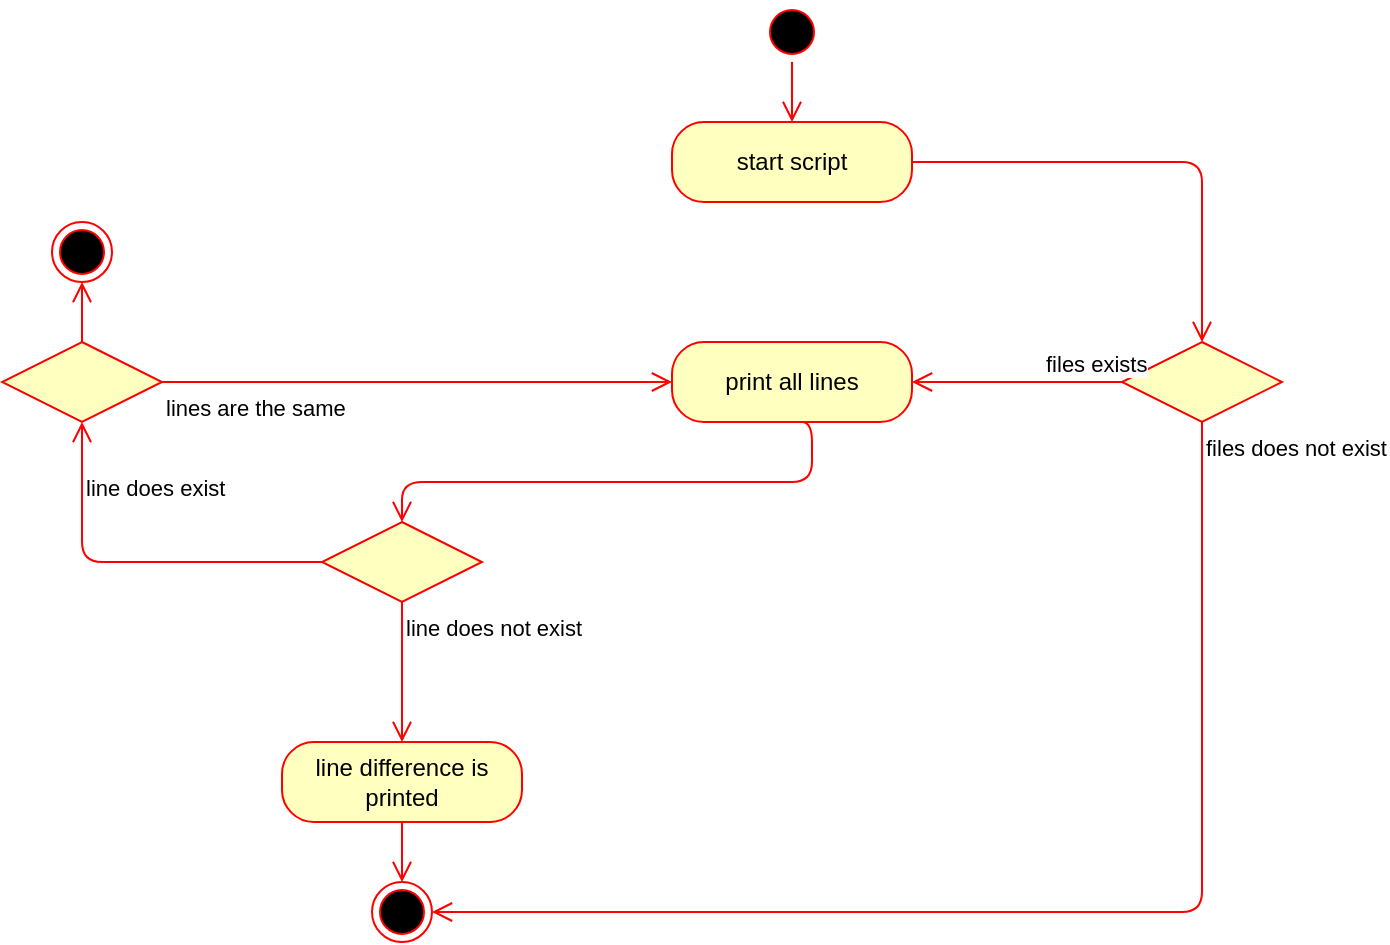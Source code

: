 <mxfile version="15.0.3" type="device"><diagram id="bq-Jwx88iaAqGim9QbKu" name="Page-1"><mxGraphModel dx="1662" dy="737" grid="1" gridSize="10" guides="1" tooltips="1" connect="1" arrows="1" fold="1" page="1" pageScale="1" pageWidth="850" pageHeight="1100" math="0" shadow="0"><root><mxCell id="0"/><mxCell id="1" parent="0"/><mxCell id="xxKrQLSnFGC0GAiLMQYn-1" value="" style="ellipse;html=1;shape=startState;fillColor=#000000;strokeColor=#ff0000;" vertex="1" parent="1"><mxGeometry x="410" y="130" width="30" height="30" as="geometry"/></mxCell><mxCell id="xxKrQLSnFGC0GAiLMQYn-2" value="" style="edgeStyle=orthogonalEdgeStyle;html=1;verticalAlign=bottom;endArrow=open;endSize=8;strokeColor=#ff0000;entryX=0.5;entryY=0;entryDx=0;entryDy=0;" edge="1" source="xxKrQLSnFGC0GAiLMQYn-1" parent="1" target="xxKrQLSnFGC0GAiLMQYn-4"><mxGeometry relative="1" as="geometry"><mxPoint x="480" y="170" as="targetPoint"/><Array as="points"/></mxGeometry></mxCell><mxCell id="xxKrQLSnFGC0GAiLMQYn-3" value="" style="ellipse;html=1;shape=endState;fillColor=#000000;strokeColor=#ff0000;" vertex="1" parent="1"><mxGeometry x="215" y="570" width="30" height="30" as="geometry"/></mxCell><mxCell id="xxKrQLSnFGC0GAiLMQYn-4" value="start script" style="rounded=1;whiteSpace=wrap;html=1;arcSize=40;fontColor=#000000;fillColor=#ffffc0;strokeColor=#ff0000;" vertex="1" parent="1"><mxGeometry x="365" y="190" width="120" height="40" as="geometry"/></mxCell><mxCell id="xxKrQLSnFGC0GAiLMQYn-5" value="" style="edgeStyle=orthogonalEdgeStyle;html=1;verticalAlign=bottom;endArrow=open;endSize=8;strokeColor=#ff0000;entryX=0.5;entryY=0;entryDx=0;entryDy=0;" edge="1" source="xxKrQLSnFGC0GAiLMQYn-4" parent="1" target="xxKrQLSnFGC0GAiLMQYn-21"><mxGeometry relative="1" as="geometry"><mxPoint x="330" y="270" as="targetPoint"/><Array as="points"><mxPoint x="630" y="210"/></Array></mxGeometry></mxCell><mxCell id="xxKrQLSnFGC0GAiLMQYn-6" value="line difference is printed" style="rounded=1;whiteSpace=wrap;html=1;arcSize=40;fontColor=#000000;fillColor=#ffffc0;strokeColor=#ff0000;" vertex="1" parent="1"><mxGeometry x="170" y="500" width="120" height="40" as="geometry"/></mxCell><mxCell id="xxKrQLSnFGC0GAiLMQYn-9" value="print all lines" style="rounded=1;whiteSpace=wrap;html=1;arcSize=40;fontColor=#000000;fillColor=#ffffc0;strokeColor=#ff0000;" vertex="1" parent="1"><mxGeometry x="365" y="300" width="120" height="40" as="geometry"/></mxCell><mxCell id="xxKrQLSnFGC0GAiLMQYn-10" value="" style="rhombus;whiteSpace=wrap;html=1;fillColor=#ffffc0;strokeColor=#ff0000;" vertex="1" parent="1"><mxGeometry x="190" y="390" width="80" height="40" as="geometry"/></mxCell><mxCell id="xxKrQLSnFGC0GAiLMQYn-11" value="line does exist" style="edgeStyle=orthogonalEdgeStyle;html=1;align=left;verticalAlign=bottom;endArrow=open;endSize=8;strokeColor=#ff0000;entryX=0.5;entryY=1;entryDx=0;entryDy=0;" edge="1" source="xxKrQLSnFGC0GAiLMQYn-10" parent="1" target="xxKrQLSnFGC0GAiLMQYn-13"><mxGeometry x="0.556" relative="1" as="geometry"><mxPoint x="100" y="410" as="targetPoint"/><mxPoint as="offset"/></mxGeometry></mxCell><mxCell id="xxKrQLSnFGC0GAiLMQYn-12" value="line does not exist" style="edgeStyle=orthogonalEdgeStyle;html=1;align=left;verticalAlign=top;endArrow=open;endSize=8;strokeColor=#ff0000;entryX=0.5;entryY=0;entryDx=0;entryDy=0;" edge="1" source="xxKrQLSnFGC0GAiLMQYn-10" parent="1" target="xxKrQLSnFGC0GAiLMQYn-6"><mxGeometry x="-1" relative="1" as="geometry"><mxPoint x="230" y="490" as="targetPoint"/></mxGeometry></mxCell><mxCell id="xxKrQLSnFGC0GAiLMQYn-13" value="" style="rhombus;whiteSpace=wrap;html=1;fillColor=#ffffc0;strokeColor=#ff0000;" vertex="1" parent="1"><mxGeometry x="30" y="300" width="80" height="40" as="geometry"/></mxCell><mxCell id="xxKrQLSnFGC0GAiLMQYn-15" value="lines are the same" style="edgeStyle=orthogonalEdgeStyle;html=1;align=left;verticalAlign=top;endArrow=open;endSize=8;strokeColor=#ff0000;entryX=0;entryY=0.5;entryDx=0;entryDy=0;" edge="1" source="xxKrQLSnFGC0GAiLMQYn-13" parent="1" target="xxKrQLSnFGC0GAiLMQYn-9"><mxGeometry x="-1" relative="1" as="geometry"><mxPoint x="405" y="640" as="targetPoint"/><mxPoint as="offset"/></mxGeometry></mxCell><mxCell id="xxKrQLSnFGC0GAiLMQYn-16" value="" style="edgeStyle=orthogonalEdgeStyle;html=1;verticalAlign=bottom;endArrow=open;endSize=8;strokeColor=#ff0000;entryX=0.5;entryY=0;entryDx=0;entryDy=0;exitX=0.5;exitY=1;exitDx=0;exitDy=0;" edge="1" parent="1" source="xxKrQLSnFGC0GAiLMQYn-9" target="xxKrQLSnFGC0GAiLMQYn-10"><mxGeometry relative="1" as="geometry"><mxPoint x="435" y="310" as="targetPoint"/><mxPoint x="435" y="240" as="sourcePoint"/><Array as="points"><mxPoint x="435" y="340"/><mxPoint x="435" y="370"/><mxPoint x="230" y="370"/></Array></mxGeometry></mxCell><mxCell id="xxKrQLSnFGC0GAiLMQYn-17" value="" style="edgeStyle=orthogonalEdgeStyle;html=1;verticalAlign=bottom;endArrow=open;endSize=8;strokeColor=#ff0000;entryX=0.5;entryY=0;entryDx=0;entryDy=0;exitX=0.5;exitY=1;exitDx=0;exitDy=0;" edge="1" parent="1" source="xxKrQLSnFGC0GAiLMQYn-6" target="xxKrQLSnFGC0GAiLMQYn-3"><mxGeometry relative="1" as="geometry"><mxPoint x="435" y="310" as="targetPoint"/><mxPoint x="435" y="240" as="sourcePoint"/><Array as="points"><mxPoint x="230" y="560"/><mxPoint x="230" y="560"/></Array></mxGeometry></mxCell><mxCell id="xxKrQLSnFGC0GAiLMQYn-18" value="" style="ellipse;html=1;shape=endState;fillColor=#000000;strokeColor=#ff0000;" vertex="1" parent="1"><mxGeometry x="55" y="240" width="30" height="30" as="geometry"/></mxCell><mxCell id="xxKrQLSnFGC0GAiLMQYn-20" value="" style="edgeStyle=orthogonalEdgeStyle;html=1;verticalAlign=bottom;endArrow=open;endSize=8;strokeColor=#ff0000;entryX=0.5;entryY=1;entryDx=0;entryDy=0;exitX=0.5;exitY=0;exitDx=0;exitDy=0;" edge="1" parent="1" source="xxKrQLSnFGC0GAiLMQYn-13" target="xxKrQLSnFGC0GAiLMQYn-18"><mxGeometry relative="1" as="geometry"><mxPoint x="435" y="310" as="targetPoint"/><mxPoint x="435" y="240" as="sourcePoint"/><Array as="points"><mxPoint x="70" y="300"/><mxPoint x="70" y="300"/></Array></mxGeometry></mxCell><mxCell id="xxKrQLSnFGC0GAiLMQYn-21" value="" style="rhombus;whiteSpace=wrap;html=1;fillColor=#ffffc0;strokeColor=#ff0000;" vertex="1" parent="1"><mxGeometry x="590" y="300" width="80" height="40" as="geometry"/></mxCell><mxCell id="xxKrQLSnFGC0GAiLMQYn-22" value="files exists" style="edgeStyle=orthogonalEdgeStyle;html=1;align=left;verticalAlign=bottom;endArrow=open;endSize=8;strokeColor=#ff0000;entryX=1;entryY=0.5;entryDx=0;entryDy=0;" edge="1" source="xxKrQLSnFGC0GAiLMQYn-21" parent="1" target="xxKrQLSnFGC0GAiLMQYn-9"><mxGeometry x="-0.238" relative="1" as="geometry"><mxPoint x="520" y="410" as="targetPoint"/><Array as="points"><mxPoint x="520" y="320"/><mxPoint x="520" y="320"/></Array><mxPoint as="offset"/></mxGeometry></mxCell><mxCell id="xxKrQLSnFGC0GAiLMQYn-23" value="files does not exist" style="edgeStyle=orthogonalEdgeStyle;html=1;align=left;verticalAlign=top;endArrow=open;endSize=8;strokeColor=#ff0000;entryX=1;entryY=0.5;entryDx=0;entryDy=0;" edge="1" source="xxKrQLSnFGC0GAiLMQYn-21" parent="1" target="xxKrQLSnFGC0GAiLMQYn-3"><mxGeometry x="-1" relative="1" as="geometry"><mxPoint x="630" y="500" as="targetPoint"/><Array as="points"><mxPoint x="630" y="585"/></Array></mxGeometry></mxCell></root></mxGraphModel></diagram></mxfile>